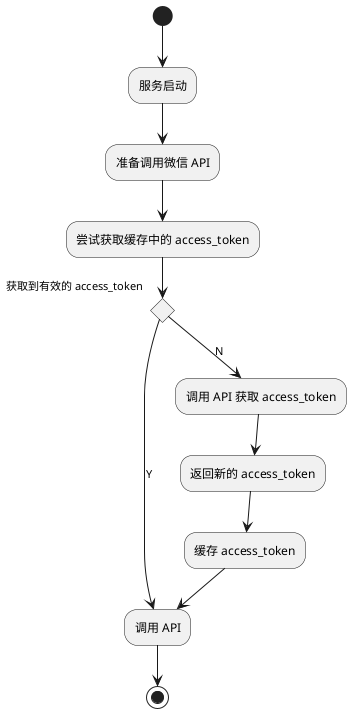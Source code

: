 @startuml call_api

(*) --> "服务启动"
--> "准备调用微信 API"
--> "尝试获取缓存中的 access_token"
if "获取到有效的 access_token" then
  -->[Y] "调用 API"
else
  -->[N] "调用 API 获取 access_token"
  --> "返回新的 access_token"
  --> "缓存 access_token"
  -->"调用 API"
endif
-->(*)

@enduml